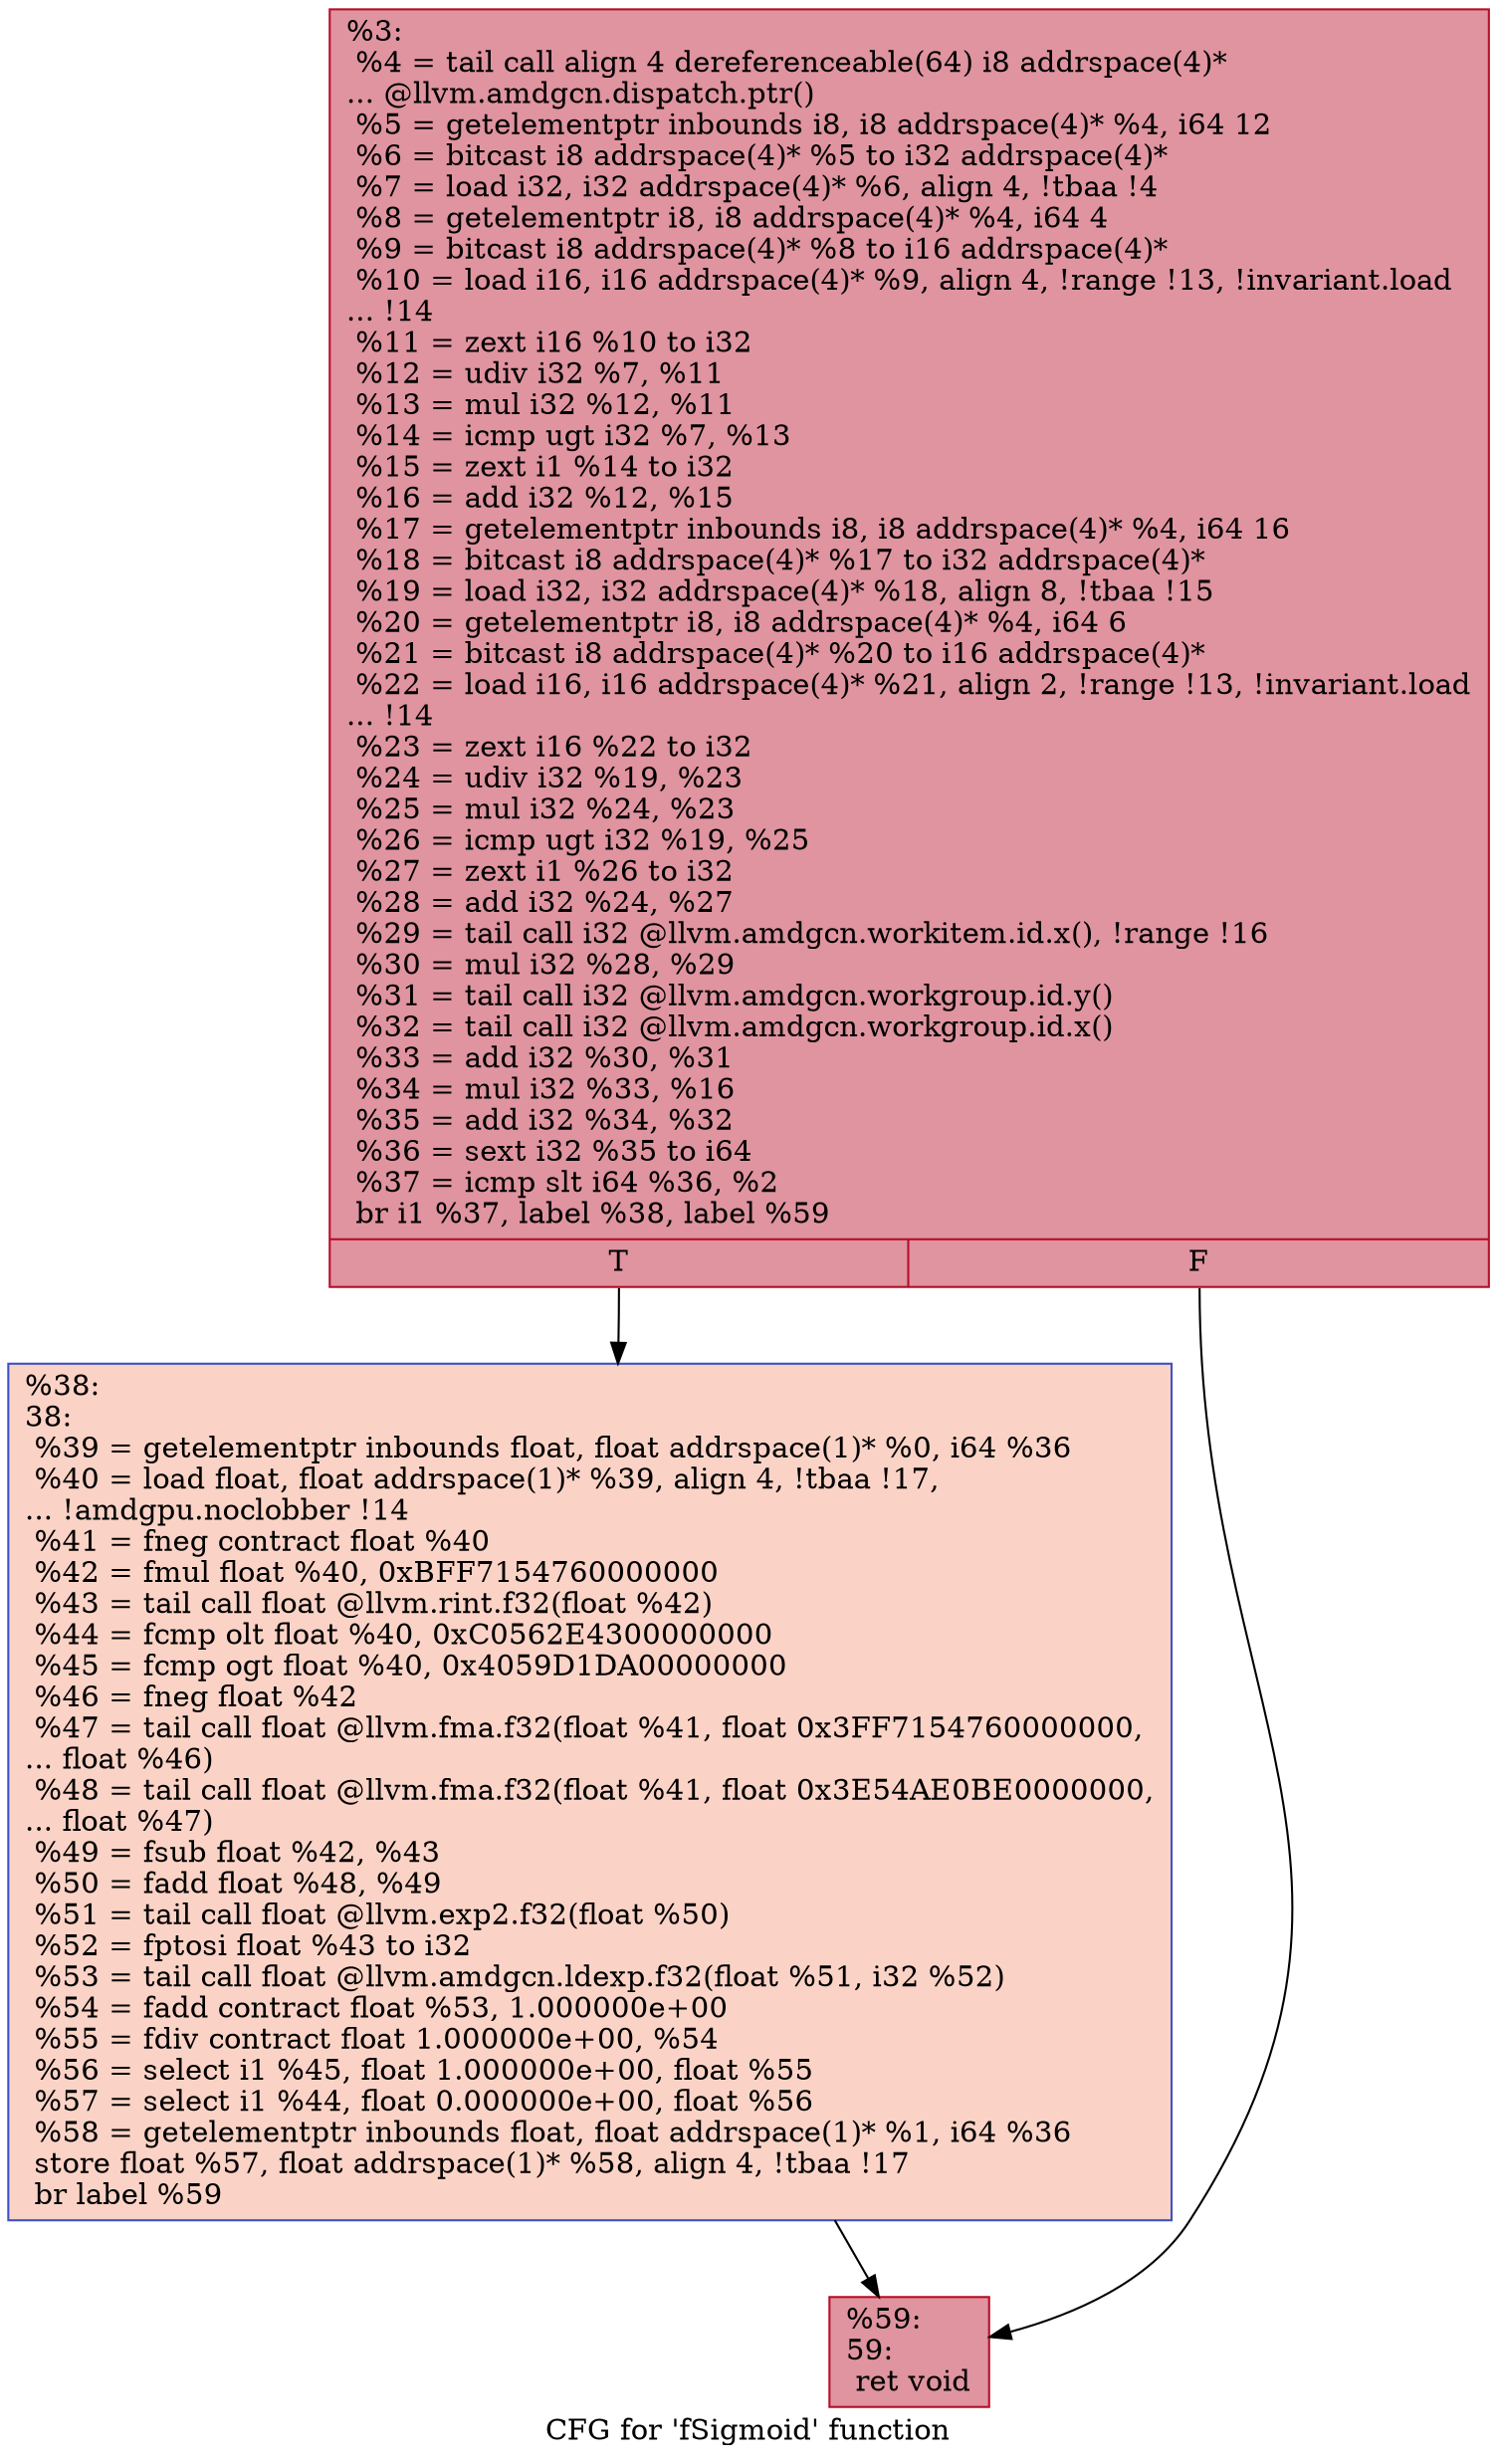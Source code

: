 digraph "CFG for 'fSigmoid' function" {
	label="CFG for 'fSigmoid' function";

	Node0x56ddbd0 [shape=record,color="#b70d28ff", style=filled, fillcolor="#b70d2870",label="{%3:\l  %4 = tail call align 4 dereferenceable(64) i8 addrspace(4)*\l... @llvm.amdgcn.dispatch.ptr()\l  %5 = getelementptr inbounds i8, i8 addrspace(4)* %4, i64 12\l  %6 = bitcast i8 addrspace(4)* %5 to i32 addrspace(4)*\l  %7 = load i32, i32 addrspace(4)* %6, align 4, !tbaa !4\l  %8 = getelementptr i8, i8 addrspace(4)* %4, i64 4\l  %9 = bitcast i8 addrspace(4)* %8 to i16 addrspace(4)*\l  %10 = load i16, i16 addrspace(4)* %9, align 4, !range !13, !invariant.load\l... !14\l  %11 = zext i16 %10 to i32\l  %12 = udiv i32 %7, %11\l  %13 = mul i32 %12, %11\l  %14 = icmp ugt i32 %7, %13\l  %15 = zext i1 %14 to i32\l  %16 = add i32 %12, %15\l  %17 = getelementptr inbounds i8, i8 addrspace(4)* %4, i64 16\l  %18 = bitcast i8 addrspace(4)* %17 to i32 addrspace(4)*\l  %19 = load i32, i32 addrspace(4)* %18, align 8, !tbaa !15\l  %20 = getelementptr i8, i8 addrspace(4)* %4, i64 6\l  %21 = bitcast i8 addrspace(4)* %20 to i16 addrspace(4)*\l  %22 = load i16, i16 addrspace(4)* %21, align 2, !range !13, !invariant.load\l... !14\l  %23 = zext i16 %22 to i32\l  %24 = udiv i32 %19, %23\l  %25 = mul i32 %24, %23\l  %26 = icmp ugt i32 %19, %25\l  %27 = zext i1 %26 to i32\l  %28 = add i32 %24, %27\l  %29 = tail call i32 @llvm.amdgcn.workitem.id.x(), !range !16\l  %30 = mul i32 %28, %29\l  %31 = tail call i32 @llvm.amdgcn.workgroup.id.y()\l  %32 = tail call i32 @llvm.amdgcn.workgroup.id.x()\l  %33 = add i32 %30, %31\l  %34 = mul i32 %33, %16\l  %35 = add i32 %34, %32\l  %36 = sext i32 %35 to i64\l  %37 = icmp slt i64 %36, %2\l  br i1 %37, label %38, label %59\l|{<s0>T|<s1>F}}"];
	Node0x56ddbd0:s0 -> Node0x56e19b0;
	Node0x56ddbd0:s1 -> Node0x56e1a40;
	Node0x56e19b0 [shape=record,color="#3d50c3ff", style=filled, fillcolor="#f59c7d70",label="{%38:\l38:                                               \l  %39 = getelementptr inbounds float, float addrspace(1)* %0, i64 %36\l  %40 = load float, float addrspace(1)* %39, align 4, !tbaa !17,\l... !amdgpu.noclobber !14\l  %41 = fneg contract float %40\l  %42 = fmul float %40, 0xBFF7154760000000\l  %43 = tail call float @llvm.rint.f32(float %42)\l  %44 = fcmp olt float %40, 0xC0562E4300000000\l  %45 = fcmp ogt float %40, 0x4059D1DA00000000\l  %46 = fneg float %42\l  %47 = tail call float @llvm.fma.f32(float %41, float 0x3FF7154760000000,\l... float %46)\l  %48 = tail call float @llvm.fma.f32(float %41, float 0x3E54AE0BE0000000,\l... float %47)\l  %49 = fsub float %42, %43\l  %50 = fadd float %48, %49\l  %51 = tail call float @llvm.exp2.f32(float %50)\l  %52 = fptosi float %43 to i32\l  %53 = tail call float @llvm.amdgcn.ldexp.f32(float %51, i32 %52)\l  %54 = fadd contract float %53, 1.000000e+00\l  %55 = fdiv contract float 1.000000e+00, %54\l  %56 = select i1 %45, float 1.000000e+00, float %55\l  %57 = select i1 %44, float 0.000000e+00, float %56\l  %58 = getelementptr inbounds float, float addrspace(1)* %1, i64 %36\l  store float %57, float addrspace(1)* %58, align 4, !tbaa !17\l  br label %59\l}"];
	Node0x56e19b0 -> Node0x56e1a40;
	Node0x56e1a40 [shape=record,color="#b70d28ff", style=filled, fillcolor="#b70d2870",label="{%59:\l59:                                               \l  ret void\l}"];
}
